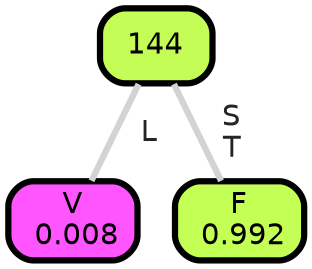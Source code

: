 graph Tree {
node [shape=box, style="filled, rounded",color="black",penwidth="3",fontcolor="black",                 fontname=helvetica] ;
graph [ranksep="0 equally", splines=straight,                 bgcolor=transparent, dpi=200] ;
edge [fontname=helvetica, fontweight=bold,fontcolor=grey14,color=lightgray] ;
0 [label="V
 0.008", fillcolor="#ff55ff"] ;
1 [label="144", fillcolor="#c4fd56"] ;
2 [label="F
 0.992", fillcolor="#c4ff55"] ;
1 -- 0 [label=" L",penwidth=3] ;
1 -- 2 [label=" S\n T",penwidth=3] ;
{rank = same;}}
